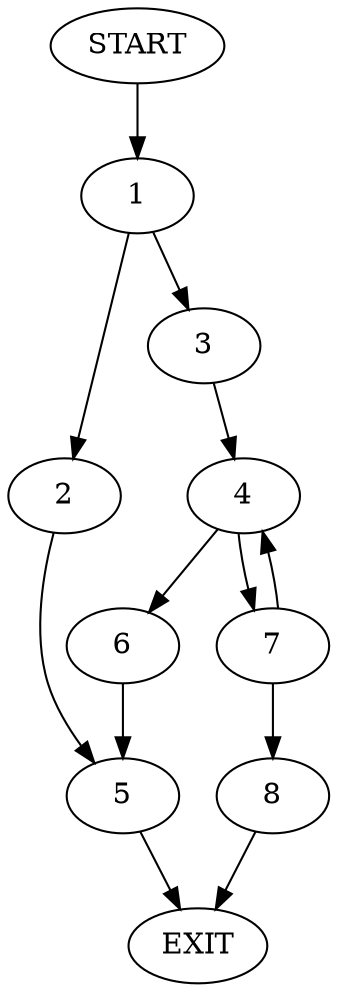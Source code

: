 digraph {
0 [label="START"]
9 [label="EXIT"]
0 -> 1
1 -> 2
1 -> 3
3 -> 4
2 -> 5
4 -> 6
4 -> 7
7 -> 8
7 -> 4
6 -> 5
8 -> 9
5 -> 9
}
